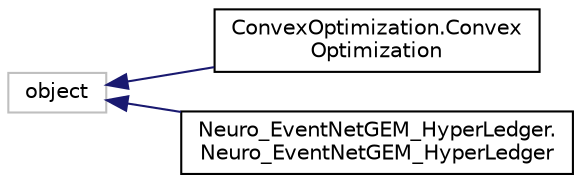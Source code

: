 digraph "Graphical Class Hierarchy"
{
 // LATEX_PDF_SIZE
  edge [fontname="Helvetica",fontsize="10",labelfontname="Helvetica",labelfontsize="10"];
  node [fontname="Helvetica",fontsize="10",shape=record];
  rankdir="LR";
  Node1 [label="object",height=0.2,width=0.4,color="grey75", fillcolor="white", style="filled",tooltip=" "];
  Node1 -> Node0 [dir="back",color="midnightblue",fontsize="10",style="solid",fontname="Helvetica"];
  Node0 [label="ConvexOptimization.Convex\lOptimization",height=0.2,width=0.4,color="black", fillcolor="white", style="filled",URL="$classConvexOptimization_1_1ConvexOptimization.html",tooltip=" "];
  Node1 -> Node3 [dir="back",color="midnightblue",fontsize="10",style="solid",fontname="Helvetica"];
  Node3 [label="Neuro_EventNetGEM_HyperLedger.\lNeuro_EventNetGEM_HyperLedger",height=0.2,width=0.4,color="black", fillcolor="white", style="filled",URL="$classNeuro__EventNetGEM__HyperLedger_1_1Neuro__EventNetGEM__HyperLedger.html",tooltip=" "];
}
